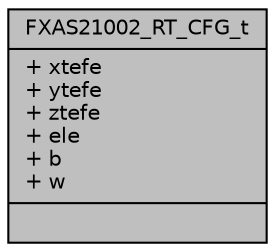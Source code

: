 digraph "FXAS21002_RT_CFG_t"
{
  edge [fontname="Helvetica",fontsize="10",labelfontname="Helvetica",labelfontsize="10"];
  node [fontname="Helvetica",fontsize="10",shape=record];
  Node1 [label="{FXAS21002_RT_CFG_t\n|+ xtefe\l+ ytefe\l+ ztefe\l+ ele\l+ b\l+ w\l|}",height=0.2,width=0.4,color="black", fillcolor="grey75", style="filled", fontcolor="black"];
}
